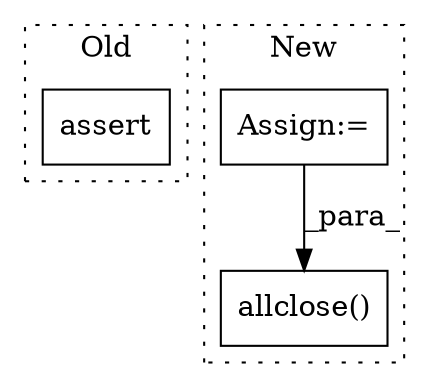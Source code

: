 digraph G {
subgraph cluster0 {
1 [label="assert" a="65" s="25324" l="7" shape="box"];
label = "Old";
style="dotted";
}
subgraph cluster1 {
2 [label="allclose()" a="75" s="22621,22662" l="12,1" shape="box"];
3 [label="Assign:=" a="68" s="22385" l="3" shape="box"];
label = "New";
style="dotted";
}
3 -> 2 [label="_para_"];
}